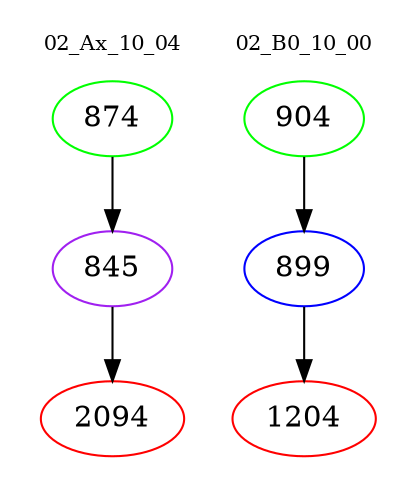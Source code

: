 digraph{
subgraph cluster_0 {
color = white
label = "02_Ax_10_04";
fontsize=10;
T0_874 [label="874", color="green"]
T0_874 -> T0_845 [color="black"]
T0_845 [label="845", color="purple"]
T0_845 -> T0_2094 [color="black"]
T0_2094 [label="2094", color="red"]
}
subgraph cluster_1 {
color = white
label = "02_B0_10_00";
fontsize=10;
T1_904 [label="904", color="green"]
T1_904 -> T1_899 [color="black"]
T1_899 [label="899", color="blue"]
T1_899 -> T1_1204 [color="black"]
T1_1204 [label="1204", color="red"]
}
}
